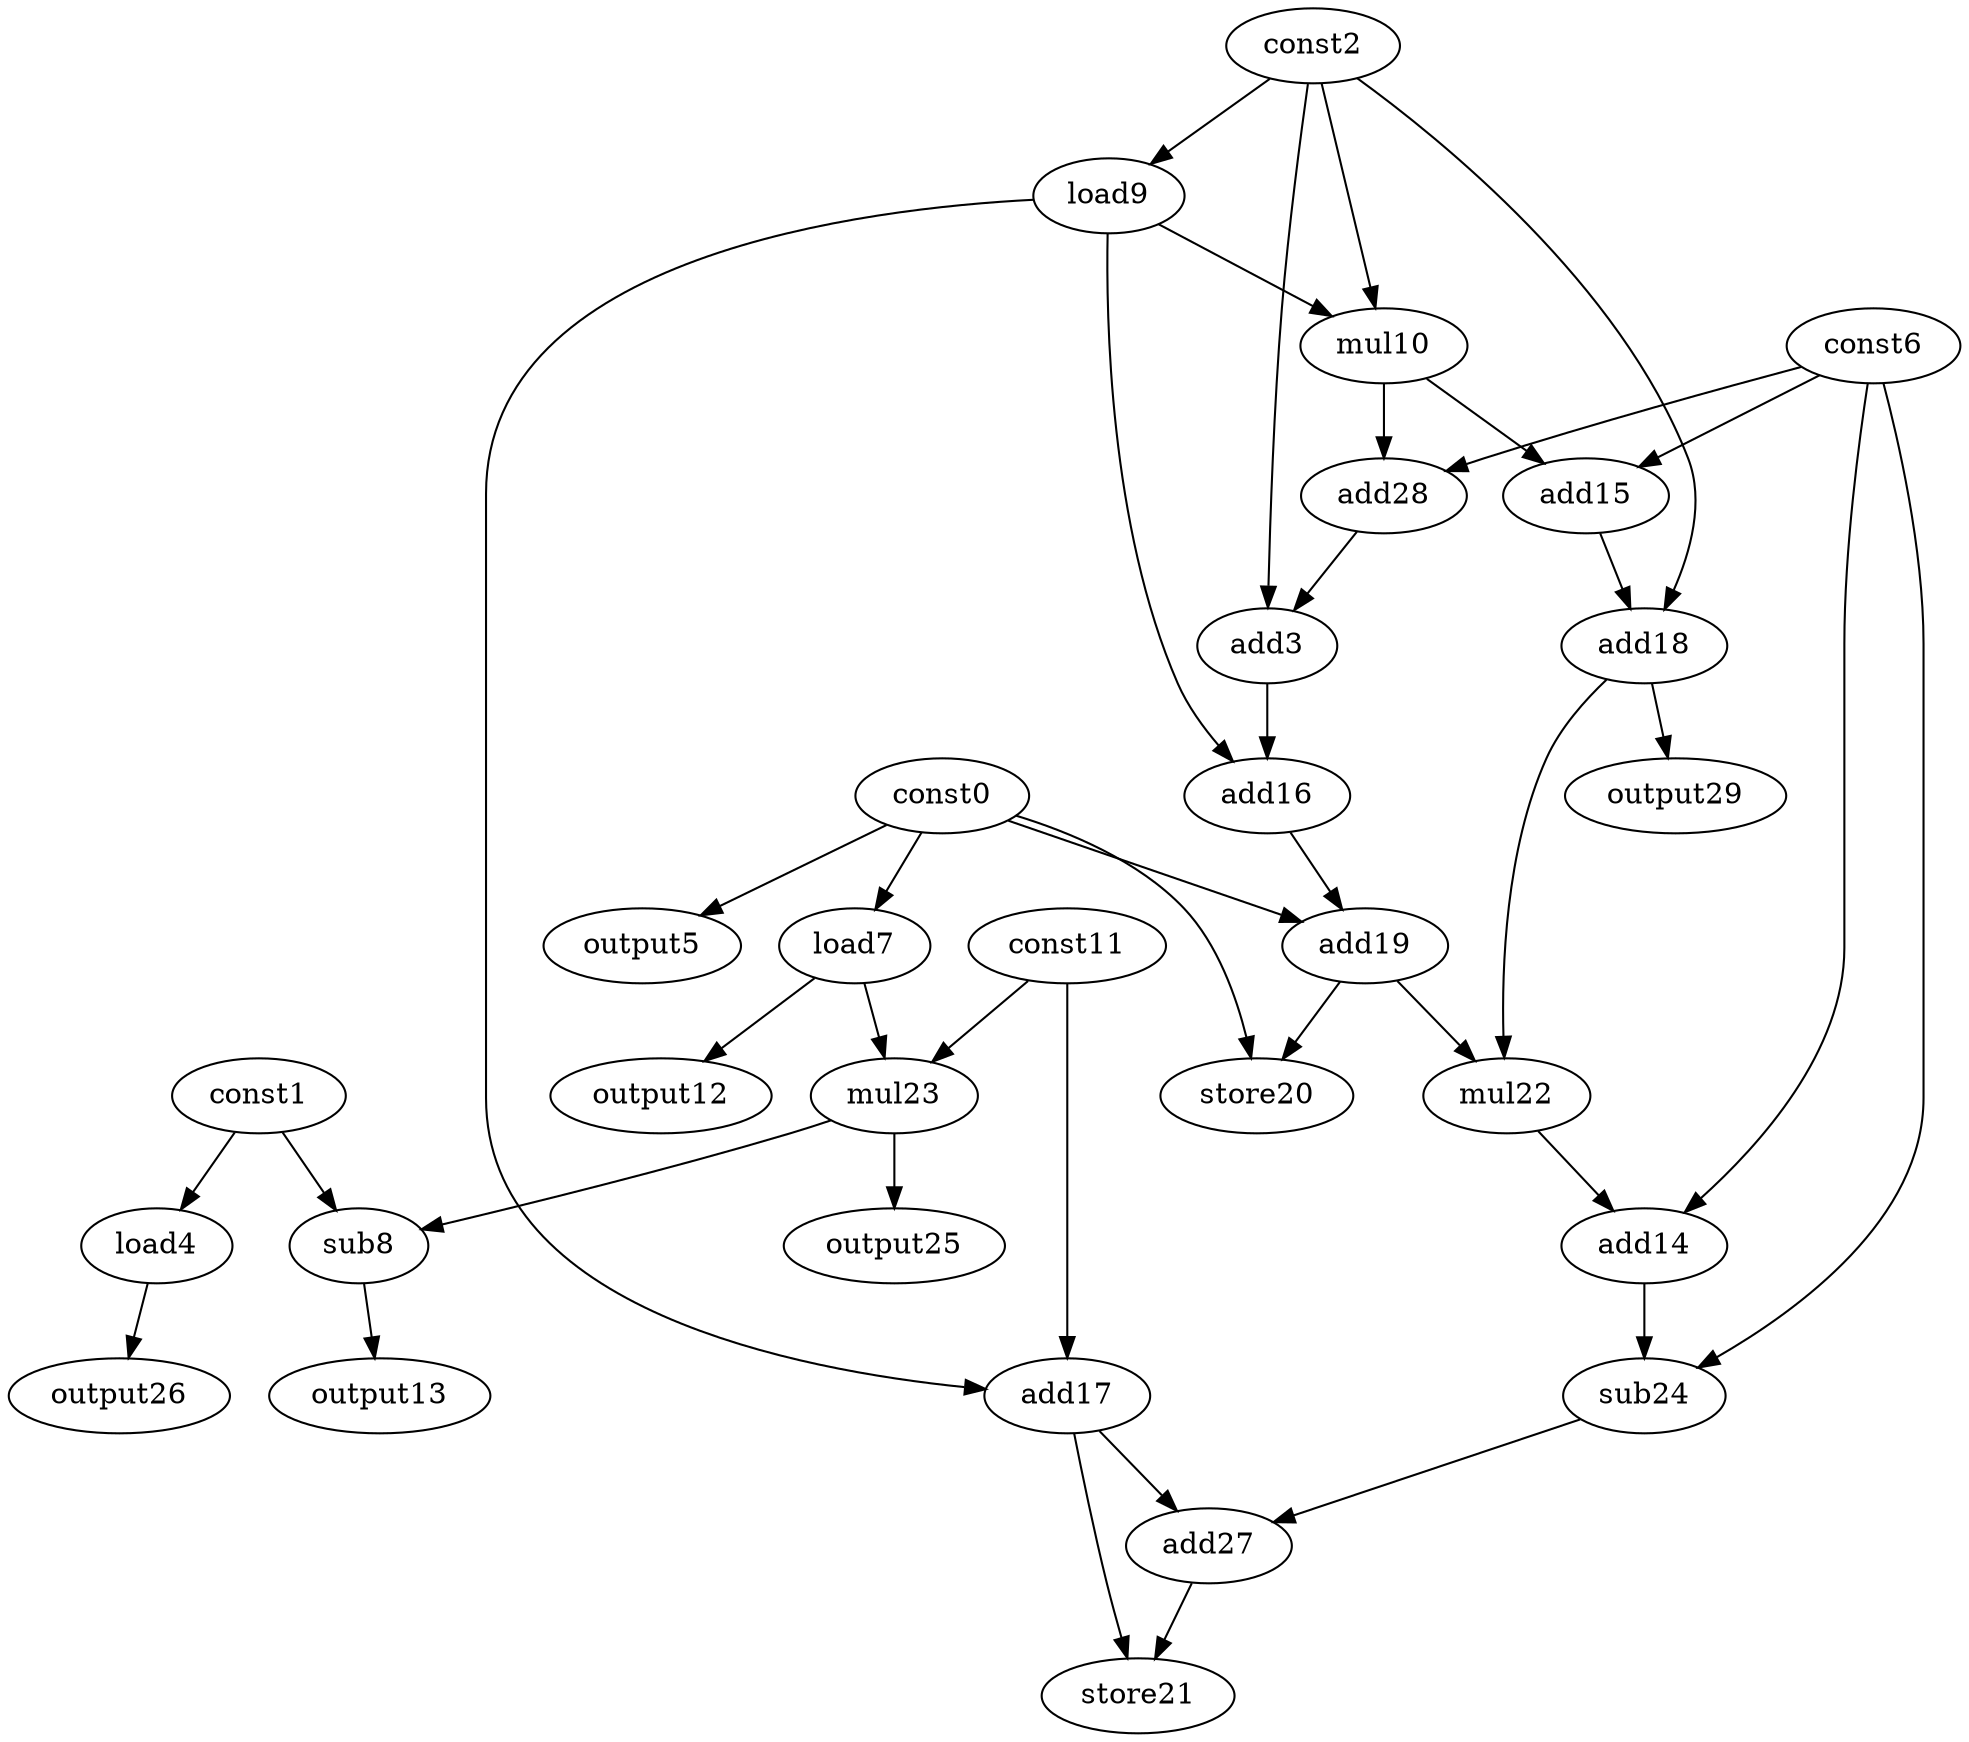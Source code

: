 digraph G { 
const0[opcode=const]; 
const1[opcode=const]; 
const2[opcode=const]; 
add3[opcode=add]; 
load4[opcode=load]; 
output5[opcode=output]; 
const6[opcode=const]; 
load7[opcode=load]; 
sub8[opcode=sub]; 
load9[opcode=load]; 
mul10[opcode=mul]; 
const11[opcode=const]; 
output12[opcode=output]; 
output13[opcode=output]; 
add14[opcode=add]; 
add15[opcode=add]; 
add16[opcode=add]; 
add17[opcode=add]; 
add18[opcode=add]; 
add19[opcode=add]; 
store20[opcode=store]; 
store21[opcode=store]; 
mul22[opcode=mul]; 
mul23[opcode=mul]; 
sub24[opcode=sub]; 
output25[opcode=output]; 
output26[opcode=output]; 
add27[opcode=add]; 
add28[opcode=add]; 
output29[opcode=output]; 
const1->load4[operand=0];
const0->output5[operand=0];
const0->load7[operand=0];
const2->load9[operand=0];
load9->mul10[operand=0];
const2->mul10[operand=1];
load7->output12[operand=0];
load9->add17[operand=0];
const11->add17[operand=1];
const11->mul23[operand=0];
load7->mul23[operand=1];
load4->output26[operand=0];
const1->sub8[operand=0];
mul23->sub8[operand=1];
mul10->add15[operand=0];
const6->add15[operand=1];
mul23->output25[operand=0];
mul10->add28[operand=0];
const6->add28[operand=1];
const2->add3[operand=0];
add28->add3[operand=1];
sub8->output13[operand=0];
const2->add18[operand=0];
add15->add18[operand=1];
load9->add16[operand=0];
add3->add16[operand=1];
add18->output29[operand=0];
add16->add19[operand=0];
const0->add19[operand=1];
const0->store20[operand=0];
add19->store20[operand=1];
add18->mul22[operand=0];
add19->mul22[operand=1];
const6->add14[operand=0];
mul22->add14[operand=1];
const6->sub24[operand=0];
add14->sub24[operand=1];
sub24->add27[operand=0];
add17->add27[operand=1];
add17->store21[operand=0];
add27->store21[operand=1];
}
